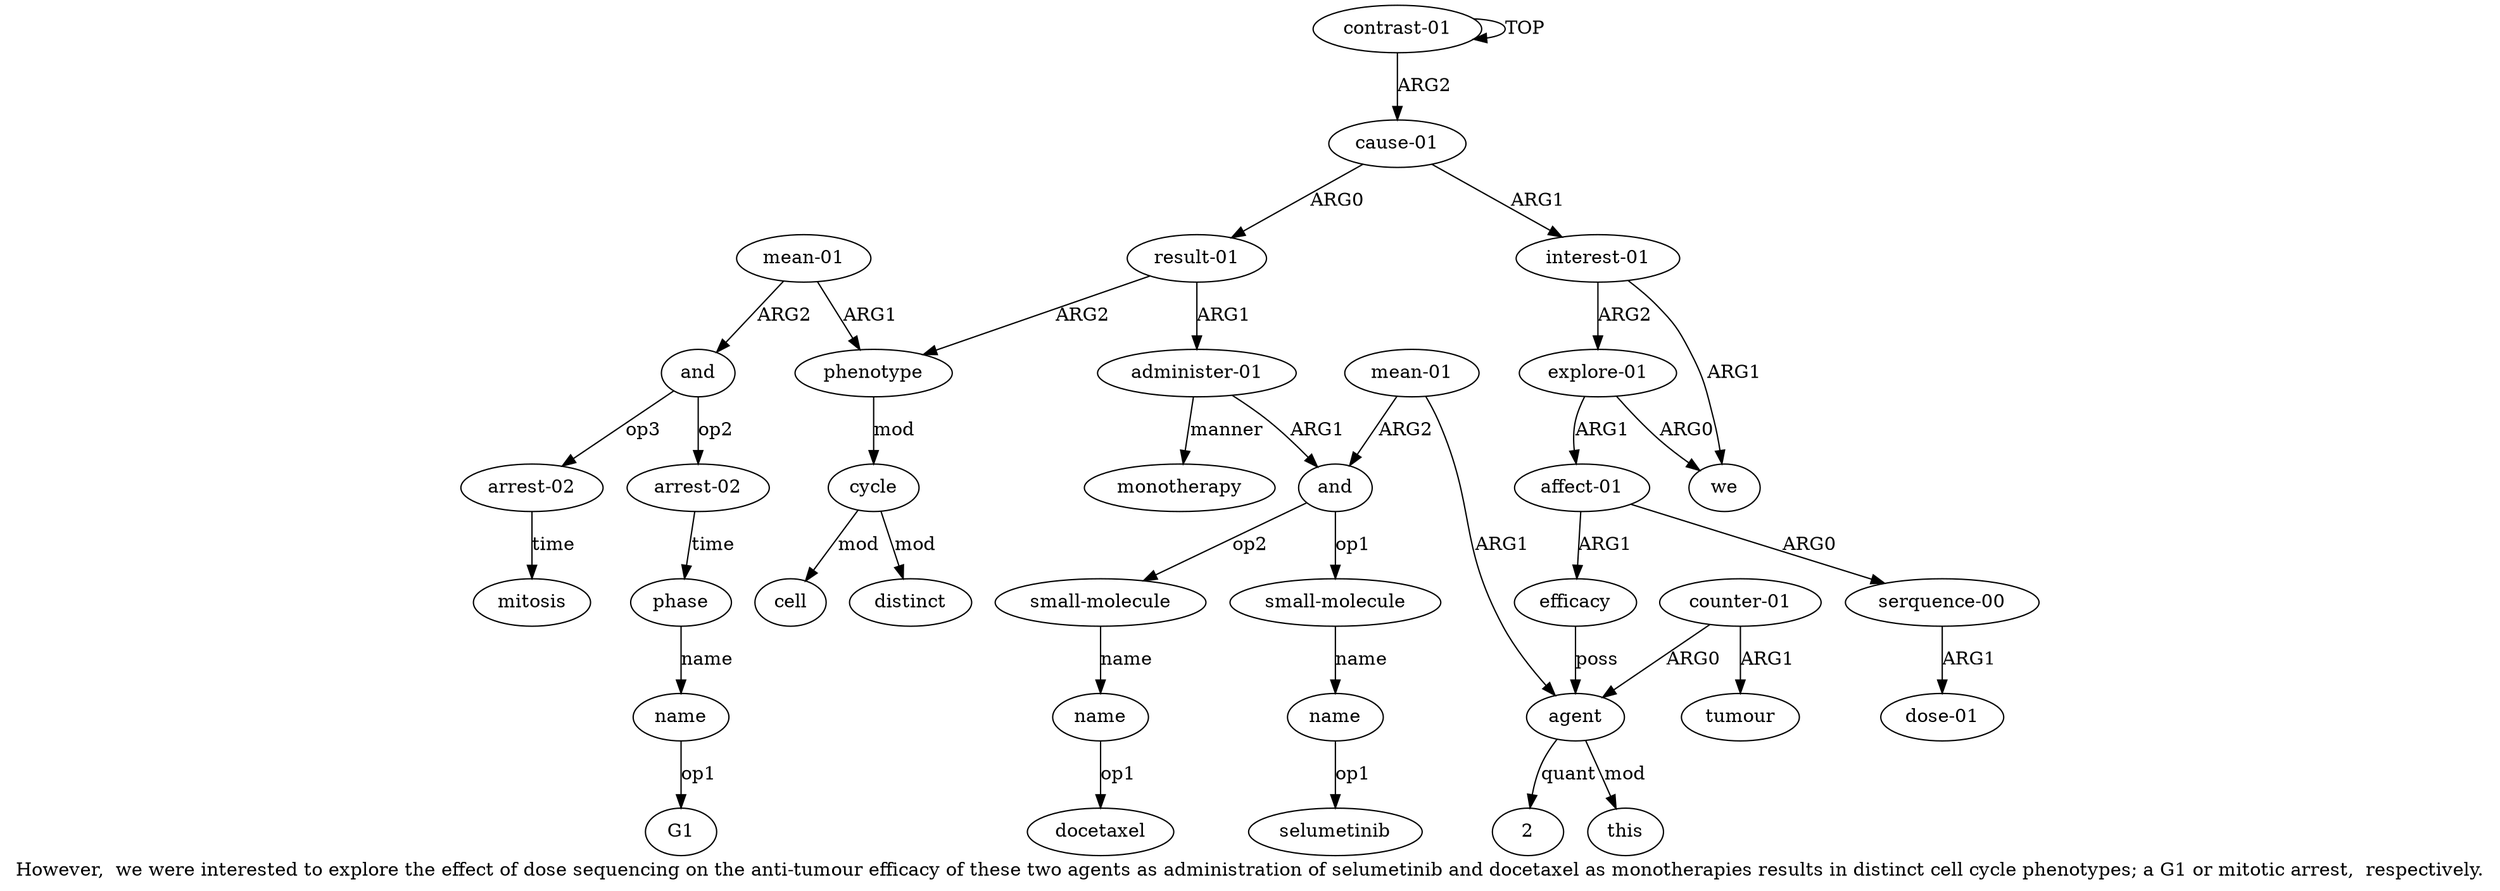 digraph  {
	graph [label="However,  we were interested to explore the effect of dose sequencing on the anti-tumour efficacy of these two agents as administration \
of selumetinib and docetaxel as monotherapies results in distinct cell cycle phenotypes; a G1 or mitotic arrest,  respectively."];
	node [label="\N"];
	a20	 [color=black,
		gold_ind=20,
		gold_label=mitosis,
		label=mitosis,
		test_ind=20,
		test_label=mitosis];
	a21	 [color=black,
		gold_ind=21,
		gold_label="interest-01",
		label="interest-01",
		test_ind=21,
		test_label="interest-01"];
	a22	 [color=black,
		gold_ind=22,
		gold_label=we,
		label=we,
		test_ind=22,
		test_label=we];
	a21 -> a22 [key=0,
	color=black,
	gold_label=ARG1,
	label=ARG1,
	test_label=ARG1];
a23 [color=black,
	gold_ind=23,
	gold_label="explore-01",
	label="explore-01",
	test_ind=23,
	test_label="explore-01"];
a21 -> a23 [key=0,
color=black,
gold_label=ARG2,
label=ARG2,
test_label=ARG2];
a23 -> a22 [key=0,
color=black,
gold_label=ARG0,
label=ARG0,
test_label=ARG0];
a24 [color=black,
gold_ind=24,
gold_label="affect-01",
label="affect-01",
test_ind=24,
test_label="affect-01"];
a23 -> a24 [key=0,
color=black,
gold_label=ARG1,
label=ARG1,
test_label=ARG1];
a25 [color=black,
gold_ind=25,
gold_label="serquence-00",
label="serquence-00",
test_ind=25,
test_label="serquence-00"];
a24 -> a25 [key=0,
color=black,
gold_label=ARG0,
label=ARG0,
test_label=ARG0];
a27 [color=black,
gold_ind=27,
gold_label=efficacy,
label=efficacy,
test_ind=27,
test_label=efficacy];
a24 -> a27 [key=0,
color=black,
gold_label=ARG1,
label=ARG1,
test_label=ARG1];
a26 [color=black,
gold_ind=26,
gold_label="dose-01",
label="dose-01",
test_ind=26,
test_label="dose-01"];
a25 -> a26 [key=0,
color=black,
gold_label=ARG1,
label=ARG1,
test_label=ARG1];
a28 [color=black,
gold_ind=28,
gold_label=agent,
label=agent,
test_ind=28,
test_label=agent];
a27 -> a28 [key=0,
color=black,
gold_label=poss,
label=poss,
test_label=poss];
a29 [color=black,
gold_ind=29,
gold_label=this,
label=this,
test_ind=29,
test_label=this];
a28 -> a29 [key=0,
color=black,
gold_label=mod,
label=mod,
test_label=mod];
"a28 2" [color=black,
gold_ind=-1,
gold_label=2,
label=2,
test_ind=-1,
test_label=2];
a28 -> "a28 2" [key=0,
color=black,
gold_label=quant,
label=quant,
test_label=quant];
a31 [color=black,
gold_ind=31,
gold_label="counter-01",
label="counter-01",
test_ind=31,
test_label="counter-01"];
a31 -> a28 [key=0,
color=black,
gold_label=ARG0,
label=ARG0,
test_label=ARG0];
a32 [color=black,
gold_ind=32,
gold_label=tumour,
label=tumour,
test_ind=32,
test_label=tumour];
a31 -> a32 [key=0,
color=black,
gold_label=ARG1,
label=ARG1,
test_label=ARG1];
a30 [color=black,
gold_ind=30,
gold_label="mean-01",
label="mean-01",
test_ind=30,
test_label="mean-01"];
a30 -> a28 [key=0,
color=black,
gold_label=ARG1,
label=ARG1,
test_label=ARG1];
a4 [color=black,
gold_ind=4,
gold_label=and,
label=and,
test_ind=4,
test_label=and];
a30 -> a4 [key=0,
color=black,
gold_label=ARG2,
label=ARG2,
test_label=ARG2];
"a8 docetaxel" [color=black,
gold_ind=-1,
gold_label=docetaxel,
label=docetaxel,
test_ind=-1,
test_label=docetaxel];
"a18 G1" [color=black,
gold_ind=-1,
gold_label=G1,
label=G1,
test_ind=-1,
test_label=G1];
a15 [color=black,
gold_ind=15,
gold_label=and,
label=and,
test_ind=15,
test_label=and];
a16 [color=black,
gold_ind=16,
gold_label="arrest-02",
label="arrest-02",
test_ind=16,
test_label="arrest-02"];
a15 -> a16 [key=0,
color=black,
gold_label=op2,
label=op2,
test_label=op2];
a19 [color=black,
gold_ind=19,
gold_label="arrest-02",
label="arrest-02",
test_ind=19,
test_label="arrest-02"];
a15 -> a19 [key=0,
color=black,
gold_label=op3,
label=op3,
test_label=op3];
a14 [color=black,
gold_ind=14,
gold_label="mean-01",
label="mean-01",
test_ind=14,
test_label="mean-01"];
a14 -> a15 [key=0,
color=black,
gold_label=ARG2,
label=ARG2,
test_label=ARG2];
a10 [color=black,
gold_ind=10,
gold_label=phenotype,
label=phenotype,
test_ind=10,
test_label=phenotype];
a14 -> a10 [key=0,
color=black,
gold_label=ARG1,
label=ARG1,
test_label=ARG1];
a17 [color=black,
gold_ind=17,
gold_label=phase,
label=phase,
test_ind=17,
test_label=phase];
a18 [color=black,
gold_ind=18,
gold_label=name,
label=name,
test_ind=18,
test_label=name];
a17 -> a18 [key=0,
color=black,
gold_label=name,
label=name,
test_label=name];
a16 -> a17 [key=0,
color=black,
gold_label=time,
label=time,
test_label=time];
a11 [color=black,
gold_ind=11,
gold_label=cycle,
label=cycle,
test_ind=11,
test_label=cycle];
a13 [color=black,
gold_ind=13,
gold_label=distinct,
label=distinct,
test_ind=13,
test_label=distinct];
a11 -> a13 [key=0,
color=black,
gold_label=mod,
label=mod,
test_label=mod];
a12 [color=black,
gold_ind=12,
gold_label=cell,
label=cell,
test_ind=12,
test_label=cell];
a11 -> a12 [key=0,
color=black,
gold_label=mod,
label=mod,
test_label=mod];
a10 -> a11 [key=0,
color=black,
gold_label=mod,
label=mod,
test_label=mod];
a19 -> a20 [key=0,
color=black,
gold_label=time,
label=time,
test_label=time];
a18 -> "a18 G1" [key=0,
color=black,
gold_label=op1,
label=op1,
test_label=op1];
a1 [color=black,
gold_ind=1,
gold_label="cause-01",
label="cause-01",
test_ind=1,
test_label="cause-01"];
a1 -> a21 [key=0,
color=black,
gold_label=ARG1,
label=ARG1,
test_label=ARG1];
a2 [color=black,
gold_ind=2,
gold_label="result-01",
label="result-01",
test_ind=2,
test_label="result-01"];
a1 -> a2 [key=0,
color=black,
gold_label=ARG0,
label=ARG0,
test_label=ARG0];
a0 [color=black,
gold_ind=0,
gold_label="contrast-01",
label="contrast-01",
test_ind=0,
test_label="contrast-01"];
a0 -> a1 [key=0,
color=black,
gold_label=ARG2,
label=ARG2,
test_label=ARG2];
a0 -> a0 [key=0,
color=black,
gold_label=TOP,
label=TOP,
test_label=TOP];
a3 [color=black,
gold_ind=3,
gold_label="administer-01",
label="administer-01",
test_ind=3,
test_label="administer-01"];
a3 -> a4 [key=0,
color=black,
gold_label=ARG1,
label=ARG1,
test_label=ARG1];
a9 [color=black,
gold_ind=9,
gold_label=monotherapy,
label=monotherapy,
test_ind=9,
test_label=monotherapy];
a3 -> a9 [key=0,
color=black,
gold_label=manner,
label=manner,
test_label=manner];
a2 -> a10 [key=0,
color=black,
gold_label=ARG2,
label=ARG2,
test_label=ARG2];
a2 -> a3 [key=0,
color=black,
gold_label=ARG1,
label=ARG1,
test_label=ARG1];
a5 [color=black,
gold_ind=5,
gold_label="small-molecule",
label="small-molecule",
test_ind=5,
test_label="small-molecule"];
a6 [color=black,
gold_ind=6,
gold_label=name,
label=name,
test_ind=6,
test_label=name];
a5 -> a6 [key=0,
color=black,
gold_label=name,
label=name,
test_label=name];
a4 -> a5 [key=0,
color=black,
gold_label=op1,
label=op1,
test_label=op1];
a7 [color=black,
gold_ind=7,
gold_label="small-molecule",
label="small-molecule",
test_ind=7,
test_label="small-molecule"];
a4 -> a7 [key=0,
color=black,
gold_label=op2,
label=op2,
test_label=op2];
a8 [color=black,
gold_ind=8,
gold_label=name,
label=name,
test_ind=8,
test_label=name];
a7 -> a8 [key=0,
color=black,
gold_label=name,
label=name,
test_label=name];
"a6 selumetinib" [color=black,
gold_ind=-1,
gold_label=selumetinib,
label=selumetinib,
test_ind=-1,
test_label=selumetinib];
a6 -> "a6 selumetinib" [key=0,
color=black,
gold_label=op1,
label=op1,
test_label=op1];
a8 -> "a8 docetaxel" [key=0,
color=black,
gold_label=op1,
label=op1,
test_label=op1];
}
